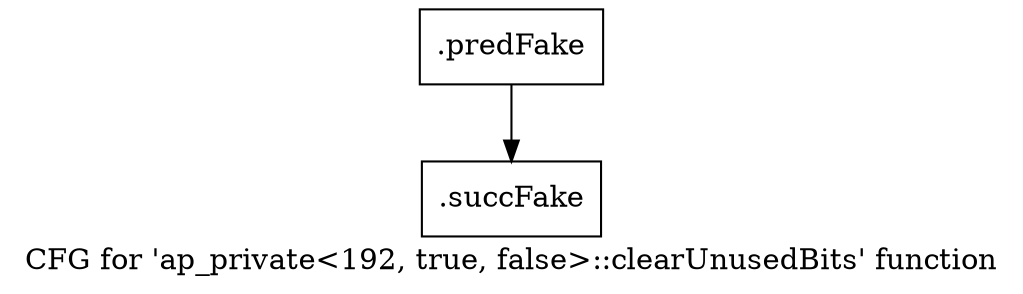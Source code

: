 digraph "CFG for 'ap_private\<192, true, false\>::clearUnusedBits' function" {
	label="CFG for 'ap_private\<192, true, false\>::clearUnusedBits' function";

	Node0x5fbb5c0 [shape=record,filename="",linenumber="",label="{.predFake}"];
	Node0x5fbb5c0 -> Node0x6317550[ callList="" memoryops="" filename="/mnt/xilinx/Vitis_HLS/2021.2/include/etc/ap_private.h" execusionnum="5"];
	Node0x6317550 [shape=record,filename="/mnt/xilinx/Vitis_HLS/2021.2/include/etc/ap_private.h",linenumber="3546",label="{.succFake}"];
}

